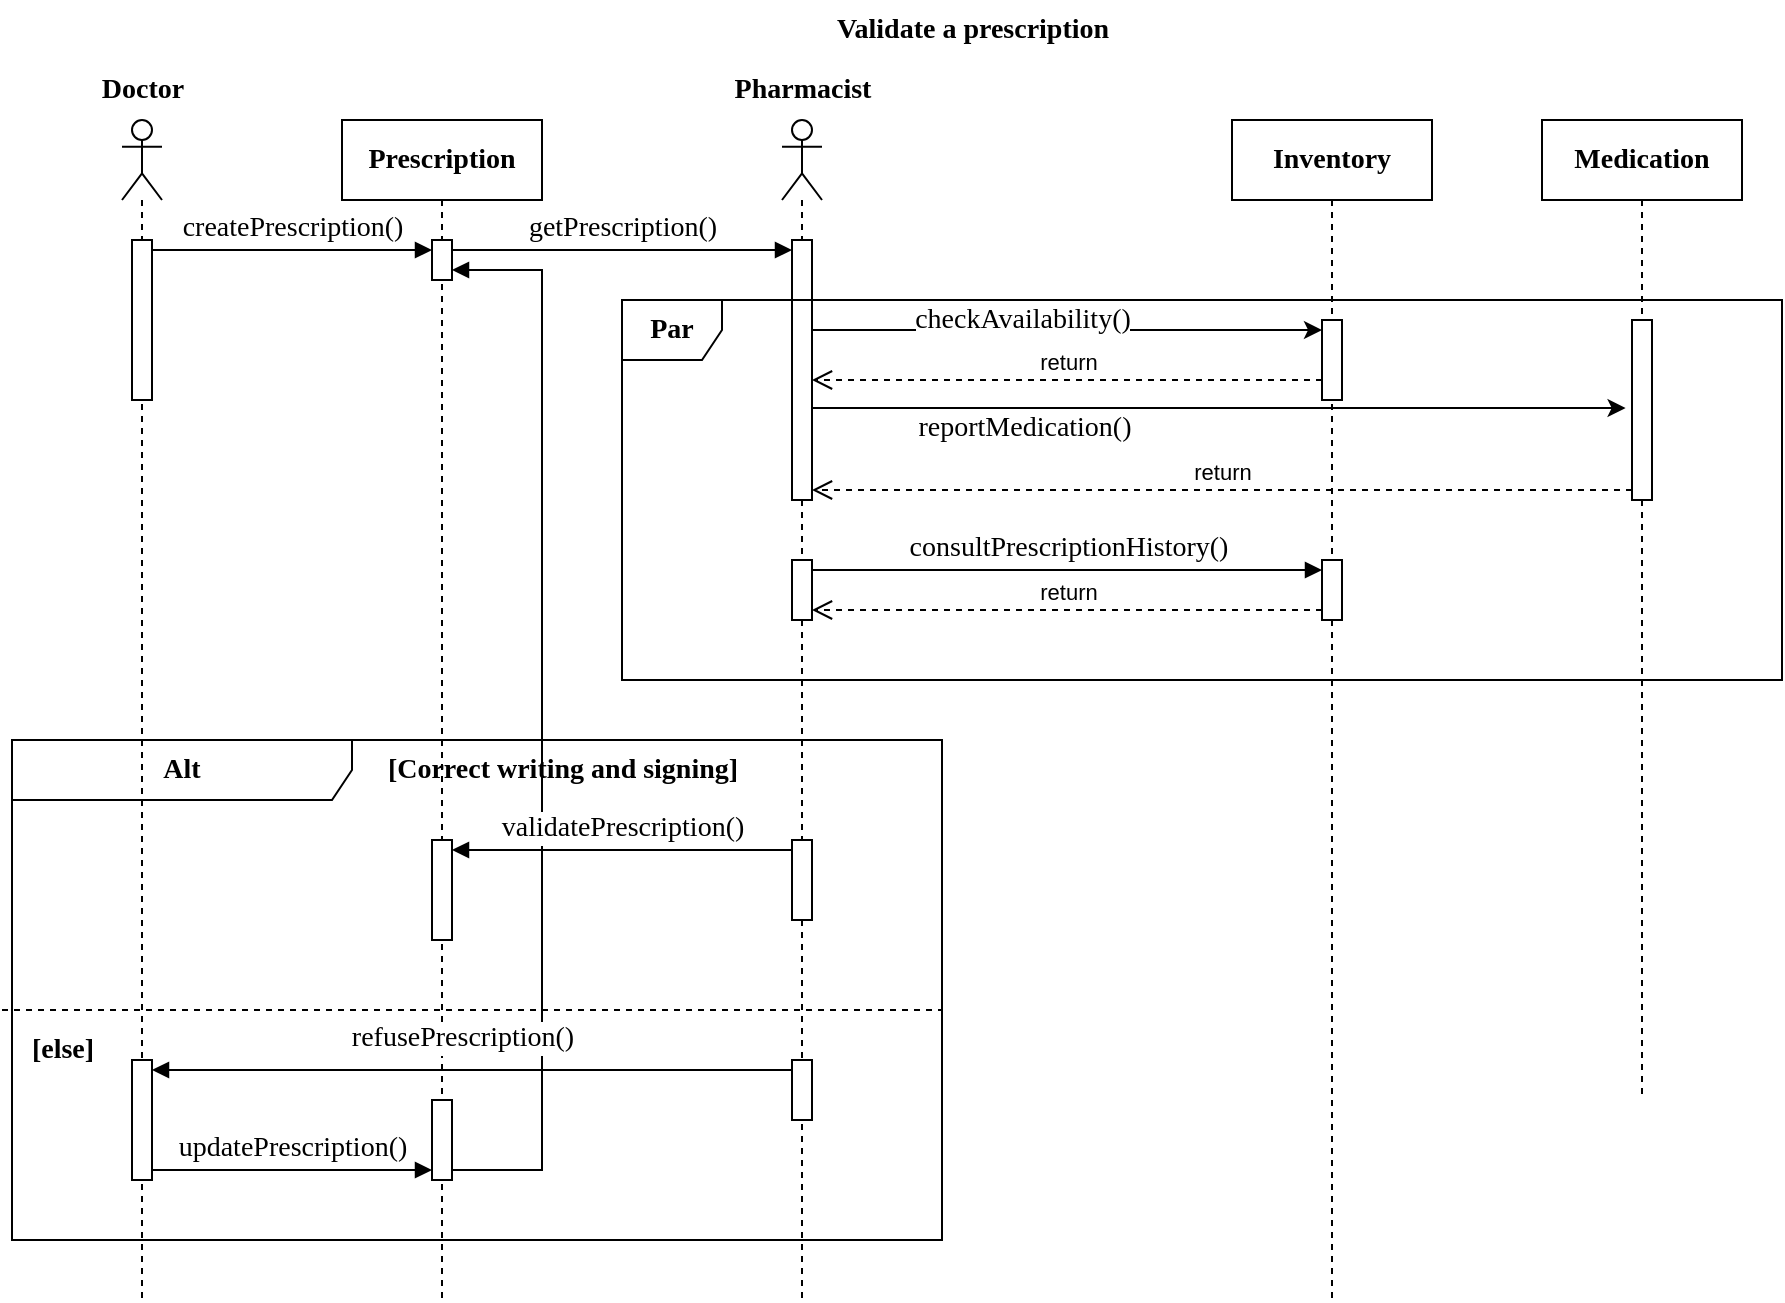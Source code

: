 <mxfile version="22.1.11" type="github">
  <diagram name="第 1 页" id="NIWxXK1TMyFCqn1yiirt">
    <mxGraphModel dx="2165" dy="569" grid="1" gridSize="10" guides="1" tooltips="1" connect="1" arrows="1" fold="1" page="1" pageScale="1" pageWidth="1169" pageHeight="827" math="0" shadow="0">
      <root>
        <mxCell id="0" />
        <mxCell id="1" parent="0" />
        <mxCell id="16olr8pQFl9PobuFe9gn-3" value="Validate a prescription" style="text;html=1;align=center;verticalAlign=middle;resizable=0;points=[];autosize=1;strokeColor=none;fillColor=none;fontFamily=Times New Roman;fontSize=14;fontStyle=1" parent="1" vertex="1">
          <mxGeometry x="335" y="90" width="160" height="30" as="geometry" />
        </mxCell>
        <mxCell id="16olr8pQFl9PobuFe9gn-6" value="&lt;font style=&quot;font-size: 14px;&quot; face=&quot;Times New Roman&quot;&gt;&lt;b&gt;Prescription&lt;/b&gt;&lt;/font&gt;" style="shape=umlLifeline;perimeter=lifelinePerimeter;whiteSpace=wrap;html=1;container=1;dropTarget=0;collapsible=0;recursiveResize=0;outlineConnect=0;portConstraint=eastwest;newEdgeStyle={&quot;curved&quot;:0,&quot;rounded&quot;:0};align=center;" parent="1" vertex="1">
          <mxGeometry x="100" y="150" width="100" height="590" as="geometry" />
        </mxCell>
        <mxCell id="16olr8pQFl9PobuFe9gn-18" value="" style="html=1;points=[[0,0,0,0,5],[0,1,0,0,-5],[1,0,0,0,5],[1,1,0,0,-5]];perimeter=orthogonalPerimeter;outlineConnect=0;targetShapes=umlLifeline;portConstraint=eastwest;newEdgeStyle={&quot;curved&quot;:0,&quot;rounded&quot;:0};" parent="16olr8pQFl9PobuFe9gn-6" vertex="1">
          <mxGeometry x="45" y="60" width="10" height="20" as="geometry" />
        </mxCell>
        <mxCell id="X-7Eh11GXdFOkQO-dDWl-8" value="" style="html=1;points=[[0,0,0,0,5],[0,1,0,0,-5],[1,0,0,0,5],[1,1,0,0,-5]];perimeter=orthogonalPerimeter;outlineConnect=0;targetShapes=umlLifeline;portConstraint=eastwest;newEdgeStyle={&quot;curved&quot;:0,&quot;rounded&quot;:0};" parent="16olr8pQFl9PobuFe9gn-6" vertex="1">
          <mxGeometry x="45" y="490" width="10" height="40" as="geometry" />
        </mxCell>
        <mxCell id="X-7Eh11GXdFOkQO-dDWl-10" value="" style="html=1;verticalAlign=bottom;endArrow=block;curved=0;rounded=0;exitX=1;exitY=1;exitDx=0;exitDy=-5;exitPerimeter=0;entryX=1;entryY=1;entryDx=0;entryDy=-5;entryPerimeter=0;" parent="16olr8pQFl9PobuFe9gn-6" source="X-7Eh11GXdFOkQO-dDWl-8" target="16olr8pQFl9PobuFe9gn-18" edge="1">
          <mxGeometry width="80" relative="1" as="geometry">
            <mxPoint x="-20" y="290" as="sourcePoint" />
            <mxPoint x="60" y="290" as="targetPoint" />
            <Array as="points">
              <mxPoint x="100" y="525" />
              <mxPoint x="100" y="75" />
            </Array>
          </mxGeometry>
        </mxCell>
        <mxCell id="16olr8pQFl9PobuFe9gn-9" value="&lt;font size=&quot;1&quot; face=&quot;Times New Roman&quot;&gt;&lt;b style=&quot;font-size: 14px;&quot;&gt;Medication&lt;/b&gt;&lt;/font&gt;" style="shape=umlLifeline;perimeter=lifelinePerimeter;whiteSpace=wrap;html=1;container=1;dropTarget=0;collapsible=0;recursiveResize=0;outlineConnect=0;portConstraint=eastwest;newEdgeStyle={&quot;curved&quot;:0,&quot;rounded&quot;:0};" parent="1" vertex="1">
          <mxGeometry x="700" y="150" width="100" height="490" as="geometry" />
        </mxCell>
        <mxCell id="16olr8pQFl9PobuFe9gn-21" value="" style="html=1;points=[[0,0,0,0,5],[0,1,0,0,-5],[1,0,0,0,5],[1,1,0,0,-5]];perimeter=orthogonalPerimeter;outlineConnect=0;targetShapes=umlLifeline;portConstraint=eastwest;newEdgeStyle={&quot;curved&quot;:0,&quot;rounded&quot;:0};" parent="16olr8pQFl9PobuFe9gn-9" vertex="1">
          <mxGeometry x="45" y="100" width="10" height="90" as="geometry" />
        </mxCell>
        <mxCell id="16olr8pQFl9PobuFe9gn-12" value="&lt;b&gt;&lt;font style=&quot;font-size: 14px;&quot; face=&quot;Times New Roman&quot;&gt;Inventory&lt;/font&gt;&lt;/b&gt;" style="shape=umlLifeline;perimeter=lifelinePerimeter;whiteSpace=wrap;html=1;container=1;dropTarget=0;collapsible=0;recursiveResize=0;outlineConnect=0;portConstraint=eastwest;newEdgeStyle={&quot;curved&quot;:0,&quot;rounded&quot;:0};" parent="1" vertex="1">
          <mxGeometry x="545" y="150" width="100" height="590" as="geometry" />
        </mxCell>
        <mxCell id="16olr8pQFl9PobuFe9gn-23" value="" style="html=1;points=[[0,0,0,0,5],[0,1,0,0,-5],[1,0,0,0,5],[1,1,0,0,-5]];perimeter=orthogonalPerimeter;outlineConnect=0;targetShapes=umlLifeline;portConstraint=eastwest;newEdgeStyle={&quot;curved&quot;:0,&quot;rounded&quot;:0};" parent="16olr8pQFl9PobuFe9gn-12" vertex="1">
          <mxGeometry x="45" y="100" width="10" height="40" as="geometry" />
        </mxCell>
        <mxCell id="16olr8pQFl9PobuFe9gn-34" value="" style="html=1;points=[[0,0,0,0,5],[0,1,0,0,-5],[1,0,0,0,5],[1,1,0,0,-5]];perimeter=orthogonalPerimeter;outlineConnect=0;targetShapes=umlLifeline;portConstraint=eastwest;newEdgeStyle={&quot;curved&quot;:0,&quot;rounded&quot;:0};" parent="16olr8pQFl9PobuFe9gn-12" vertex="1">
          <mxGeometry x="45" y="220" width="10" height="30" as="geometry" />
        </mxCell>
        <mxCell id="16olr8pQFl9PobuFe9gn-15" value="" style="shape=umlLifeline;perimeter=lifelinePerimeter;whiteSpace=wrap;html=1;container=1;dropTarget=0;collapsible=0;recursiveResize=0;outlineConnect=0;portConstraint=eastwest;newEdgeStyle={&quot;curved&quot;:0,&quot;rounded&quot;:0};participant=umlActor;" parent="1" vertex="1">
          <mxGeometry x="320" y="150" width="20" height="590" as="geometry" />
        </mxCell>
        <mxCell id="16olr8pQFl9PobuFe9gn-19" value="" style="html=1;points=[[0,0,0,0,5],[0,1,0,0,-5],[1,0,0,0,5],[1,1,0,0,-5]];perimeter=orthogonalPerimeter;outlineConnect=0;targetShapes=umlLifeline;portConstraint=eastwest;newEdgeStyle={&quot;curved&quot;:0,&quot;rounded&quot;:0};" parent="16olr8pQFl9PobuFe9gn-15" vertex="1">
          <mxGeometry x="5" y="60" width="10" height="130" as="geometry" />
        </mxCell>
        <mxCell id="16olr8pQFl9PobuFe9gn-58" value="" style="html=1;points=[[0,0,0,0,5],[0,1,0,0,-5],[1,0,0,0,5],[1,1,0,0,-5]];perimeter=orthogonalPerimeter;outlineConnect=0;targetShapes=umlLifeline;portConstraint=eastwest;newEdgeStyle={&quot;curved&quot;:0,&quot;rounded&quot;:0};" parent="16olr8pQFl9PobuFe9gn-15" vertex="1">
          <mxGeometry x="5" y="470" width="10" height="30" as="geometry" />
        </mxCell>
        <mxCell id="16olr8pQFl9PobuFe9gn-17" value="Pharmacist" style="text;html=1;align=center;verticalAlign=middle;resizable=0;points=[];autosize=1;strokeColor=none;fillColor=none;fontFamily=Times New Roman;fontStyle=1;fontSize=14;" parent="1" vertex="1">
          <mxGeometry x="285" y="120" width="90" height="30" as="geometry" />
        </mxCell>
        <mxCell id="16olr8pQFl9PobuFe9gn-29" value="" style="edgeStyle=none;orthogonalLoop=1;jettySize=auto;html=1;rounded=0;entryX=0;entryY=0;entryDx=0;entryDy=5;entryPerimeter=0;" parent="1" source="16olr8pQFl9PobuFe9gn-19" target="16olr8pQFl9PobuFe9gn-23" edge="1">
          <mxGeometry width="100" relative="1" as="geometry">
            <mxPoint x="390" y="400" as="sourcePoint" />
            <mxPoint x="490" y="400" as="targetPoint" />
            <Array as="points" />
          </mxGeometry>
        </mxCell>
        <mxCell id="16olr8pQFl9PobuFe9gn-30" value="checkAvailability()" style="edgeLabel;html=1;align=center;verticalAlign=middle;resizable=0;points=[];fontFamily=Times New Roman;fontSize=14;" parent="16olr8pQFl9PobuFe9gn-29" vertex="1" connectable="0">
          <mxGeometry x="0.317" relative="1" as="geometry">
            <mxPoint x="-63" y="-5" as="offset" />
          </mxGeometry>
        </mxCell>
        <mxCell id="16olr8pQFl9PobuFe9gn-42" value="return" style="html=1;verticalAlign=bottom;endArrow=open;dashed=1;endSize=8;curved=0;rounded=0;exitX=0;exitY=1;exitDx=0;exitDy=-5;exitPerimeter=0;entryX=1;entryY=1;entryDx=0;entryDy=-5;entryPerimeter=0;" parent="1" source="16olr8pQFl9PobuFe9gn-21" target="16olr8pQFl9PobuFe9gn-19" edge="1">
          <mxGeometry relative="1" as="geometry">
            <mxPoint x="680" y="240" as="sourcePoint" />
            <mxPoint x="600" y="240" as="targetPoint" />
          </mxGeometry>
        </mxCell>
        <mxCell id="16olr8pQFl9PobuFe9gn-50" value="&lt;font size=&quot;1&quot; face=&quot;Times New Roman&quot;&gt;&lt;b style=&quot;font-size: 14px;&quot;&gt;Alt&lt;/b&gt;&lt;/font&gt;" style="shape=umlFrame;whiteSpace=wrap;html=1;pointerEvents=0;recursiveResize=0;container=0;collapsible=0;width=170;" parent="1" vertex="1">
          <mxGeometry x="-65" y="460" width="465" height="250" as="geometry" />
        </mxCell>
        <mxCell id="16olr8pQFl9PobuFe9gn-64" value="&lt;p&gt;&lt;font style=&quot;font-size: 14px;&quot; face=&quot;Times New Roman&quot;&gt;&lt;b&gt;Par&lt;/b&gt;&lt;/font&gt;&lt;/p&gt;" style="shape=umlFrame;whiteSpace=wrap;html=1;pointerEvents=0;recursiveResize=0;container=1;collapsible=0;width=50;" parent="1" vertex="1">
          <mxGeometry x="240" y="240" width="580" height="190" as="geometry" />
        </mxCell>
        <mxCell id="16olr8pQFl9PobuFe9gn-38" value="" style="html=1;points=[[0,0,0,0,5],[0,1,0,0,-5],[1,0,0,0,5],[1,1,0,0,-5]];perimeter=orthogonalPerimeter;outlineConnect=0;targetShapes=umlLifeline;portConstraint=eastwest;newEdgeStyle={&quot;curved&quot;:0,&quot;rounded&quot;:0};" parent="16olr8pQFl9PobuFe9gn-64" vertex="1">
          <mxGeometry x="85" y="130" width="10" height="30" as="geometry" />
        </mxCell>
        <mxCell id="16olr8pQFl9PobuFe9gn-41" value="return" style="html=1;verticalAlign=bottom;endArrow=open;dashed=1;endSize=8;curved=0;rounded=0;" parent="16olr8pQFl9PobuFe9gn-64" edge="1">
          <mxGeometry relative="1" as="geometry">
            <mxPoint x="350" y="40" as="sourcePoint" />
            <mxPoint x="95" y="40" as="targetPoint" />
          </mxGeometry>
        </mxCell>
        <mxCell id="16olr8pQFl9PobuFe9gn-32" value="" style="edgeStyle=none;orthogonalLoop=1;jettySize=auto;html=1;rounded=0;entryX=-0.32;entryY=0.489;entryDx=0;entryDy=0;entryPerimeter=0;" parent="1" source="16olr8pQFl9PobuFe9gn-19" target="16olr8pQFl9PobuFe9gn-21" edge="1">
          <mxGeometry width="100" relative="1" as="geometry">
            <mxPoint x="750" y="300" as="sourcePoint" />
            <mxPoint x="895" y="300" as="targetPoint" />
            <Array as="points" />
          </mxGeometry>
        </mxCell>
        <mxCell id="16olr8pQFl9PobuFe9gn-33" value="reportMedication()" style="edgeLabel;html=1;align=center;verticalAlign=middle;resizable=0;points=[];fontSize=14;fontFamily=Times New Roman;" parent="16olr8pQFl9PobuFe9gn-32" vertex="1" connectable="0">
          <mxGeometry x="-0.128" relative="1" as="geometry">
            <mxPoint x="-72" y="10" as="offset" />
          </mxGeometry>
        </mxCell>
        <mxCell id="16olr8pQFl9PobuFe9gn-59" value="&lt;font style=&quot;font-size: 14px;&quot; face=&quot;Times New Roman&quot;&gt;refusePrescription()&lt;/font&gt;" style="html=1;verticalAlign=bottom;endArrow=block;curved=0;rounded=0;exitX=0;exitY=0;exitDx=0;exitDy=5;exitPerimeter=0;entryX=1;entryY=0;entryDx=0;entryDy=5;entryPerimeter=0;" parent="1" source="16olr8pQFl9PobuFe9gn-58" target="X-7Eh11GXdFOkQO-dDWl-5" edge="1">
          <mxGeometry x="0.031" y="-5" width="80" relative="1" as="geometry">
            <mxPoint x="155" y="639.5" as="sourcePoint" />
            <mxPoint x="325" y="650" as="targetPoint" />
            <mxPoint as="offset" />
          </mxGeometry>
        </mxCell>
        <mxCell id="16olr8pQFl9PobuFe9gn-52" value="" style="line;strokeWidth=1;dashed=1;labelPosition=center;verticalLabelPosition=bottom;align=left;verticalAlign=top;spacingLeft=20;spacingTop=15;html=1;whiteSpace=wrap;" parent="1" vertex="1">
          <mxGeometry x="-70" y="590" width="470" height="10" as="geometry" />
        </mxCell>
        <mxCell id="16olr8pQFl9PobuFe9gn-44" value="" style="html=1;points=[[0,0,0,0,5],[0,1,0,0,-5],[1,0,0,0,5],[1,1,0,0,-5]];perimeter=orthogonalPerimeter;outlineConnect=0;targetShapes=umlLifeline;portConstraint=eastwest;newEdgeStyle={&quot;curved&quot;:0,&quot;rounded&quot;:0};" parent="1" vertex="1">
          <mxGeometry x="145" y="510" width="10" height="50" as="geometry" />
        </mxCell>
        <mxCell id="16olr8pQFl9PobuFe9gn-46" value="" style="html=1;points=[[0,0,0,0,5],[0,1,0,0,-5],[1,0,0,0,5],[1,1,0,0,-5]];perimeter=orthogonalPerimeter;outlineConnect=0;targetShapes=umlLifeline;portConstraint=eastwest;newEdgeStyle={&quot;curved&quot;:0,&quot;rounded&quot;:0};" parent="1" vertex="1">
          <mxGeometry x="325" y="510" width="10" height="40" as="geometry" />
        </mxCell>
        <mxCell id="16olr8pQFl9PobuFe9gn-47" value="&lt;font style=&quot;font-size: 14px;&quot;&gt;validatePrescription()&lt;/font&gt;" style="html=1;verticalAlign=bottom;endArrow=block;curved=0;rounded=0;exitX=0;exitY=0;exitDx=0;exitDy=5;exitPerimeter=0;fontFamily=Times New Roman;" parent="1" source="16olr8pQFl9PobuFe9gn-46" target="16olr8pQFl9PobuFe9gn-44" edge="1">
          <mxGeometry width="80" relative="1" as="geometry">
            <mxPoint x="420" y="440" as="sourcePoint" />
            <mxPoint x="500" y="440" as="targetPoint" />
          </mxGeometry>
        </mxCell>
        <mxCell id="16olr8pQFl9PobuFe9gn-56" value="[else]" style="text;html=1;align=center;verticalAlign=middle;resizable=0;points=[];autosize=1;strokeColor=none;fillColor=none;fontFamily=Times New Roman;fontSize=14;fontStyle=1" parent="1" vertex="1">
          <mxGeometry x="-65" y="600" width="50" height="30" as="geometry" />
        </mxCell>
        <mxCell id="16olr8pQFl9PobuFe9gn-57" value="&lt;font style=&quot;font-size: 14px;&quot; face=&quot;Times New Roman&quot;&gt;&lt;b&gt;[Correct writing and signing]&lt;/b&gt;&lt;/font&gt;" style="text;html=1;align=center;verticalAlign=middle;resizable=0;points=[];autosize=1;strokeColor=none;fillColor=none;" parent="1" vertex="1">
          <mxGeometry x="110" y="460" width="200" height="30" as="geometry" />
        </mxCell>
        <mxCell id="X-7Eh11GXdFOkQO-dDWl-1" value="" style="shape=umlLifeline;perimeter=lifelinePerimeter;whiteSpace=wrap;html=1;container=1;dropTarget=0;collapsible=0;recursiveResize=0;outlineConnect=0;portConstraint=eastwest;newEdgeStyle={&quot;curved&quot;:0,&quot;rounded&quot;:0};participant=umlActor;" parent="1" vertex="1">
          <mxGeometry x="-10" y="150" width="20" height="590" as="geometry" />
        </mxCell>
        <mxCell id="X-7Eh11GXdFOkQO-dDWl-5" value="" style="html=1;points=[[0,0,0,0,5],[0,1,0,0,-5],[1,0,0,0,5],[1,1,0,0,-5]];perimeter=orthogonalPerimeter;outlineConnect=0;targetShapes=umlLifeline;portConstraint=eastwest;newEdgeStyle={&quot;curved&quot;:0,&quot;rounded&quot;:0};" parent="X-7Eh11GXdFOkQO-dDWl-1" vertex="1">
          <mxGeometry x="5" y="470" width="10" height="60" as="geometry" />
        </mxCell>
        <mxCell id="X-7Eh11GXdFOkQO-dDWl-3" value="" style="html=1;points=[[0,0,0,0,5],[0,1,0,0,-5],[1,0,0,0,5],[1,1,0,0,-5]];perimeter=orthogonalPerimeter;outlineConnect=0;targetShapes=umlLifeline;portConstraint=eastwest;newEdgeStyle={&quot;curved&quot;:0,&quot;rounded&quot;:0};" parent="X-7Eh11GXdFOkQO-dDWl-1" vertex="1">
          <mxGeometry x="5" y="60" width="10" height="80" as="geometry" />
        </mxCell>
        <mxCell id="X-7Eh11GXdFOkQO-dDWl-2" value="Doctor" style="text;html=1;align=center;verticalAlign=middle;resizable=0;points=[];autosize=1;strokeColor=none;fillColor=none;fontStyle=1;fontFamily=Times New Roman;fontSize=14;" parent="1" vertex="1">
          <mxGeometry x="-30" y="120" width="60" height="30" as="geometry" />
        </mxCell>
        <mxCell id="X-7Eh11GXdFOkQO-dDWl-6" value="&lt;font style=&quot;font-size: 14px;&quot; face=&quot;Times New Roman&quot;&gt;createPrescription()&lt;/font&gt;" style="html=1;verticalAlign=bottom;endArrow=block;curved=0;rounded=0;exitX=1;exitY=0;exitDx=0;exitDy=5;exitPerimeter=0;entryX=0;entryY=0;entryDx=0;entryDy=5;entryPerimeter=0;" parent="1" source="X-7Eh11GXdFOkQO-dDWl-3" target="16olr8pQFl9PobuFe9gn-18" edge="1">
          <mxGeometry width="80" relative="1" as="geometry">
            <mxPoint x="220" y="350" as="sourcePoint" />
            <mxPoint x="300" y="350" as="targetPoint" />
          </mxGeometry>
        </mxCell>
        <mxCell id="X-7Eh11GXdFOkQO-dDWl-7" value="&lt;font face=&quot;Times New Roman&quot;&gt;&lt;span style=&quot;font-size: 14px;&quot;&gt;getPrescription()&lt;/span&gt;&lt;/font&gt;" style="html=1;verticalAlign=bottom;endArrow=block;curved=0;rounded=0;exitX=1;exitY=0;exitDx=0;exitDy=5;exitPerimeter=0;entryX=0;entryY=0;entryDx=0;entryDy=5;entryPerimeter=0;" parent="1" source="16olr8pQFl9PobuFe9gn-18" target="16olr8pQFl9PobuFe9gn-19" edge="1">
          <mxGeometry width="80" relative="1" as="geometry">
            <mxPoint x="15" y="225" as="sourcePoint" />
            <mxPoint x="155" y="225" as="targetPoint" />
          </mxGeometry>
        </mxCell>
        <mxCell id="16olr8pQFl9PobuFe9gn-40" value="return" style="html=1;verticalAlign=bottom;endArrow=open;dashed=1;endSize=8;curved=0;rounded=0;exitX=0;exitY=1;exitDx=0;exitDy=-5;exitPerimeter=0;" parent="1" source="16olr8pQFl9PobuFe9gn-34" target="16olr8pQFl9PobuFe9gn-38" edge="1">
          <mxGeometry relative="1" as="geometry">
            <mxPoint x="510" y="365" as="sourcePoint" />
            <mxPoint x="600" y="240" as="targetPoint" />
          </mxGeometry>
        </mxCell>
        <mxCell id="16olr8pQFl9PobuFe9gn-43" value="&lt;font style=&quot;font-size: 14px;&quot;&gt;consultPrescriptionHistory()&lt;/font&gt;" style="html=1;verticalAlign=bottom;endArrow=block;curved=0;rounded=0;exitX=1;exitY=0;exitDx=0;exitDy=5;exitPerimeter=0;entryX=0;entryY=0;entryDx=0;entryDy=5;entryPerimeter=0;fontFamily=Times New Roman;fontSize=12;" parent="1" source="16olr8pQFl9PobuFe9gn-38" target="16olr8pQFl9PobuFe9gn-34" edge="1">
          <mxGeometry width="80" relative="1" as="geometry">
            <mxPoint x="600" y="240" as="sourcePoint" />
            <mxPoint x="680" y="240" as="targetPoint" />
            <mxPoint as="offset" />
          </mxGeometry>
        </mxCell>
        <mxCell id="X-7Eh11GXdFOkQO-dDWl-9" value="&lt;span style=&quot;font-size: 14px;&quot;&gt;&lt;font style=&quot;font-size: 14px;&quot; face=&quot;Times New Roman&quot;&gt;updatePrescription&lt;font style=&quot;font-size: 14px;&quot;&gt;()&lt;/font&gt;&lt;/font&gt;&lt;/span&gt;" style="html=1;verticalAlign=bottom;endArrow=block;curved=0;rounded=0;entryX=0;entryY=1;entryDx=0;entryDy=-5;entryPerimeter=0;exitX=1;exitY=1;exitDx=0;exitDy=-5;exitPerimeter=0;" parent="1" source="X-7Eh11GXdFOkQO-dDWl-5" target="X-7Eh11GXdFOkQO-dDWl-8" edge="1">
          <mxGeometry width="80" relative="1" as="geometry">
            <mxPoint x="80" y="530" as="sourcePoint" />
            <mxPoint x="160" y="530" as="targetPoint" />
          </mxGeometry>
        </mxCell>
      </root>
    </mxGraphModel>
  </diagram>
</mxfile>
